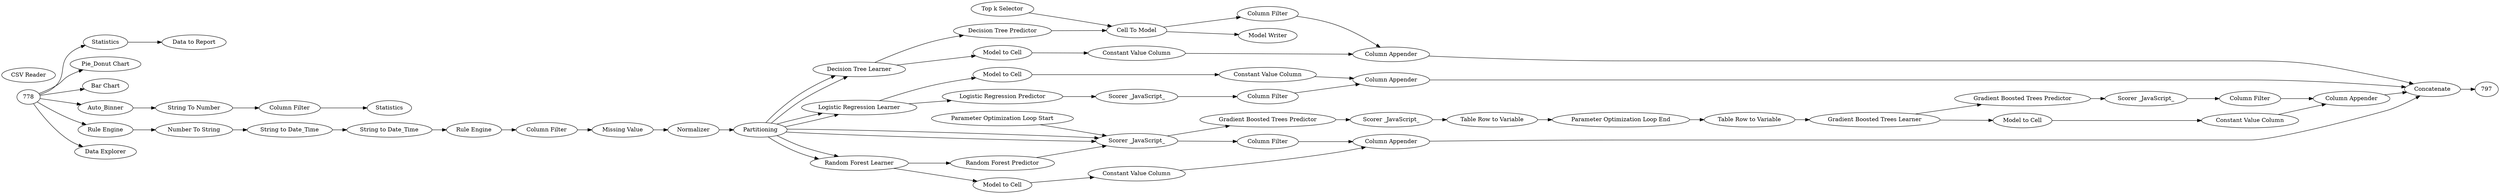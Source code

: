 digraph {
	4 [label="Rule Engine"]
	9 [label=Statistics]
	34 [label=Statistics]
	37 [label="Missing Value"]
	40 [label=Partitioning]
	41 [label=Normalizer]
	46 [label="Data to Report"]
	74 [label="Pie_Donut Chart"]
	77 [label="Bar Chart"]
	97 [label=Auto_Binner]
	98 [label="Column Filter"]
	99 [label="String To Number"]
	761 [label="Column Filter"]
	764 [label="Number To String"]
	768 [label=Concatenate]
	762 [label="CSV Reader"]
	705 [label="Column Filter"]
	706 [label="Constant Value Column"]
	756 [label="Decision Tree Learner"]
	757 [label="Decision Tree Predictor"]
	758 [label="Scorer _JavaScript_"]
	759 [label="Model to Cell"]
	760 [label="Column Appender"]
	708 [label="Scorer _JavaScript_"]
	712 [label="Logistic Regression Learner"]
	713 [label="Logistic Regression Predictor"]
	715 [label="Constant Value Column"]
	716 [label="Column Filter"]
	718 [label="Model to Cell"]
	719 [label="Column Appender"]
	721 [label="Scorer _JavaScript_"]
	727 [label="Model to Cell"]
	728 [label="Column Filter"]
	729 [label="Constant Value Column"]
	744 [label="Parameter Optimization Loop Start"]
	745 [label="Parameter Optimization Loop End"]
	763 [label="Scorer _JavaScript_"]
	773 [label="Gradient Boosted Trees Learner"]
	774 [label="Gradient Boosted Trees Predictor"]
	775 [label="Gradient Boosted Trees Learner"]
	776 [label="Gradient Boosted Trees Predictor"]
	783 [label="Table Row to Variable"]
	784 [label="Table Row to Variable"]
	785 [label="Column Appender"]
	765 [label="Random Forest Learner"]
	766 [label="Random Forest Predictor"]
	771 [label="Model to Cell"]
	772 [label="Column Appender"]
	773 [label="Scorer _JavaScript_"]
	788 [label="Constant Value Column"]
	789 [label="Column Filter"]
	794 [label="String to Date_Time"]
	795 [label="String to Date_Time"]
	796 [label="Rule Engine"]
	758 [label="Cell To Model"]
	769 [label="Model Writer"]
	770 [label="Top k Selector"]
	799 [label="Data Explorer"]
	705 -> 760
	706 -> 760
	756 -> 757
	756 -> 759
	757 -> 758
	758 -> 705
	759 -> 706
	708 -> 716
	712 -> 713
	712 -> 718
	713 -> 708
	715 -> 719
	716 -> 719
	718 -> 715
	721 -> 783
	727 -> 729
	728 -> 785
	729 -> 785
	744 -> 773
	745 -> 784
	763 -> 728
	773 -> 774
	774 -> 721
	775 -> 776
	775 -> 727
	776 -> 763
	783 -> 745
	784 -> 775
	765 -> 766
	765 -> 771
	766 -> 773
	771 -> 788
	773 -> 789
	788 -> 772
	789 -> 772
	758 -> 769
	770 -> 758
	4 -> 761
	9 -> 46
	37 -> 41
	40 -> 756
	40 -> 756
	40 -> 712
	40 -> 712
	40 -> 765
	40 -> 765
	40 -> 773
	40 -> 773
	41 -> 40
	97 -> 99
	98 -> 34
	99 -> 98
	761 -> 37
	764 -> 794
	768 -> 797
	778 -> 74
	778 -> 9
	778 -> 77
	778 -> 799
	778 -> 796
	778 -> 97
	760 -> 768
	719 -> 768
	785 -> 768
	772 -> 768
	794 -> 795
	795 -> 4
	796 -> 764
	rankdir=LR
}
